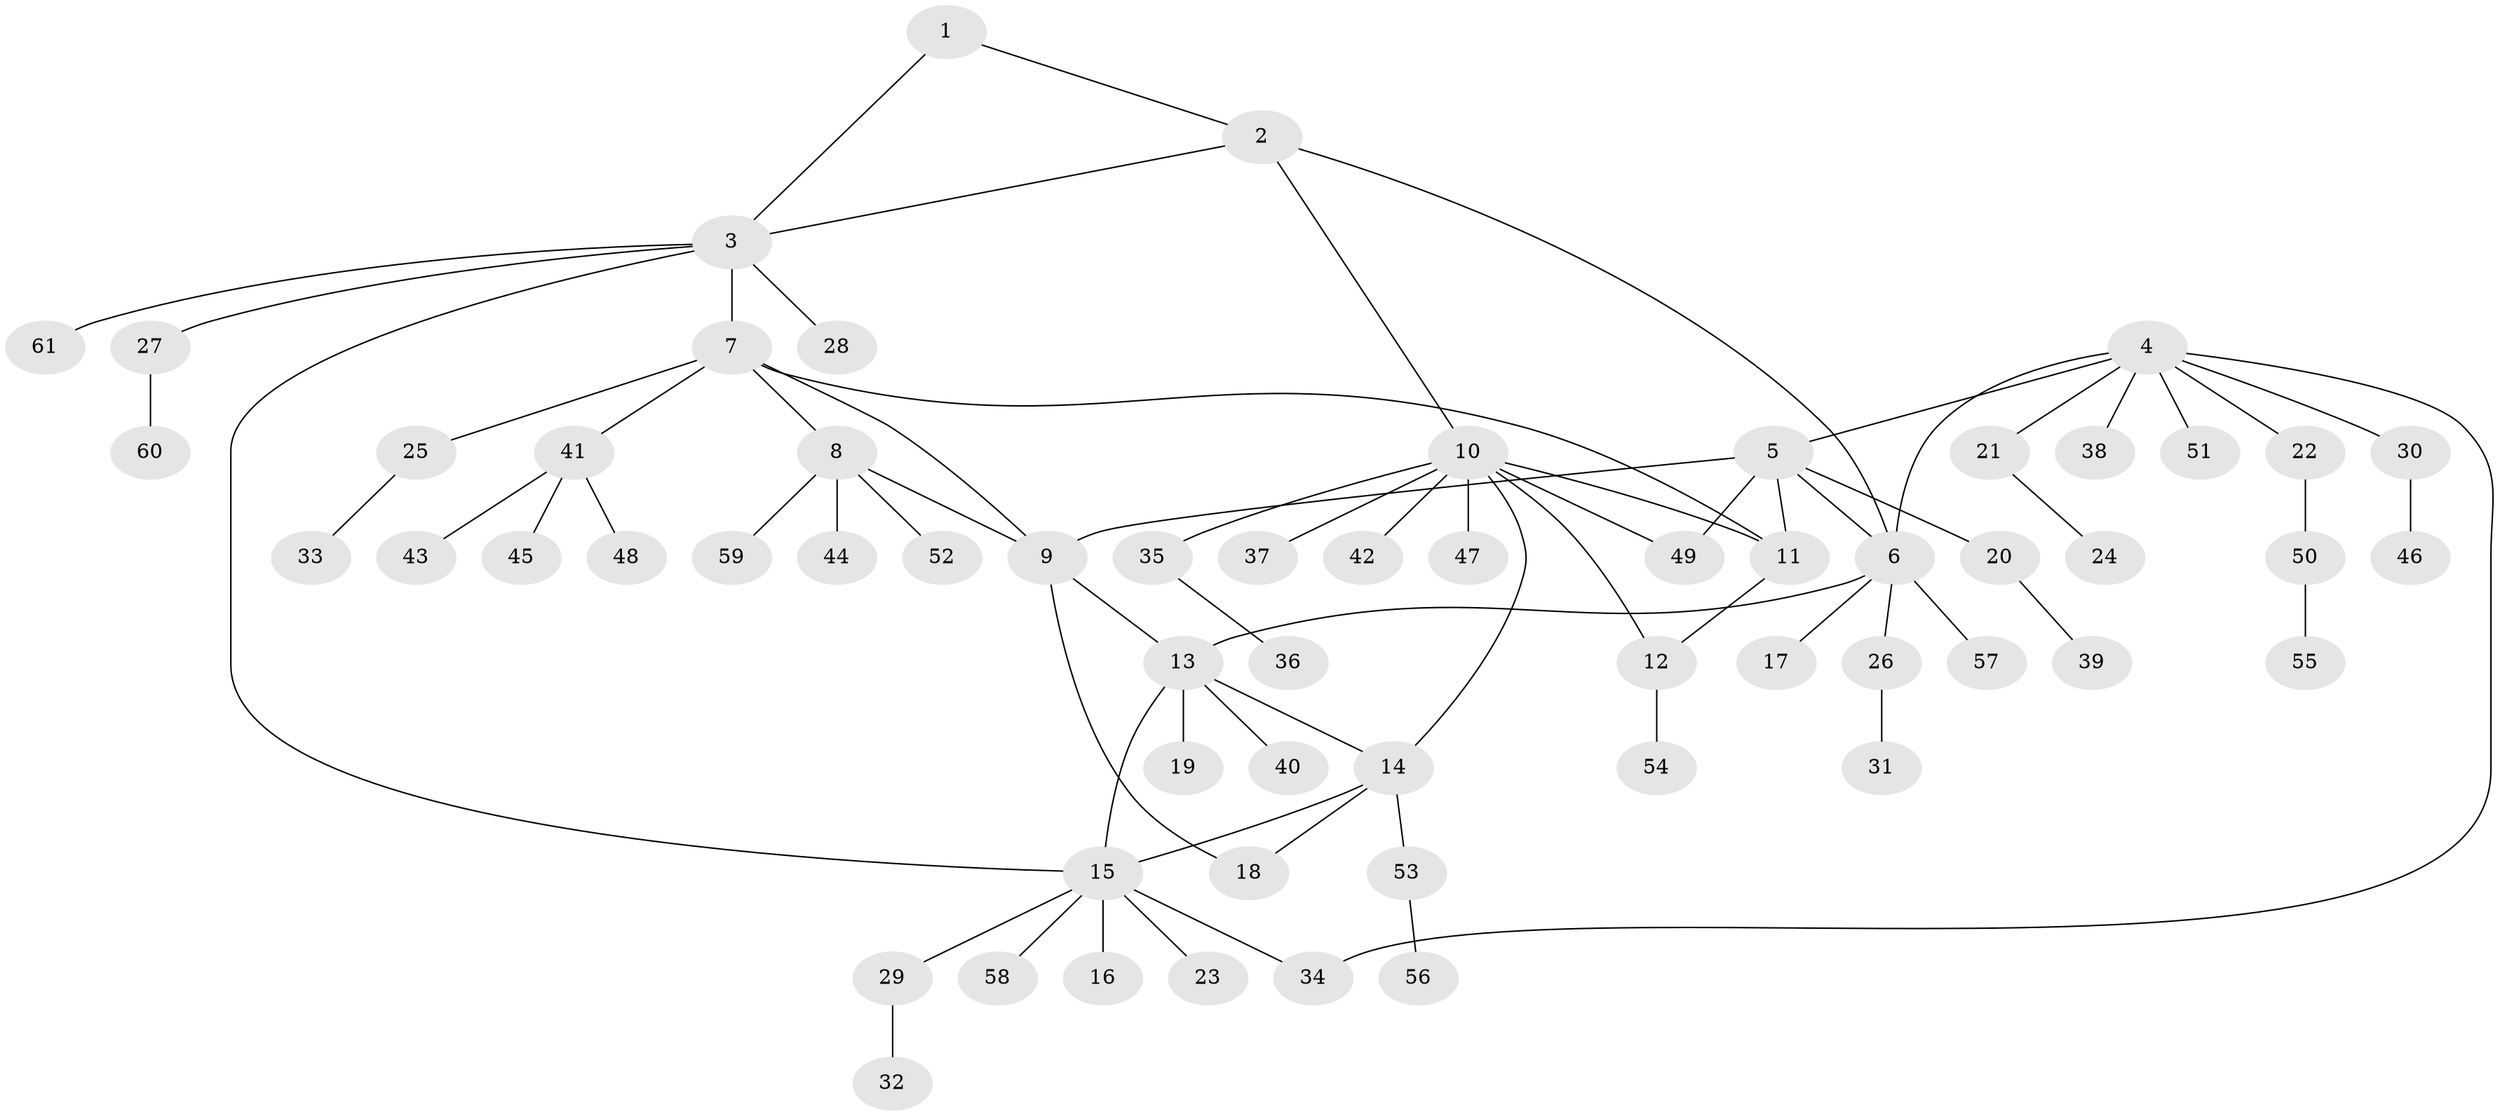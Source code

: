 // Generated by graph-tools (version 1.1) at 2025/11/02/27/25 16:11:33]
// undirected, 61 vertices, 74 edges
graph export_dot {
graph [start="1"]
  node [color=gray90,style=filled];
  1;
  2;
  3;
  4;
  5;
  6;
  7;
  8;
  9;
  10;
  11;
  12;
  13;
  14;
  15;
  16;
  17;
  18;
  19;
  20;
  21;
  22;
  23;
  24;
  25;
  26;
  27;
  28;
  29;
  30;
  31;
  32;
  33;
  34;
  35;
  36;
  37;
  38;
  39;
  40;
  41;
  42;
  43;
  44;
  45;
  46;
  47;
  48;
  49;
  50;
  51;
  52;
  53;
  54;
  55;
  56;
  57;
  58;
  59;
  60;
  61;
  1 -- 2;
  1 -- 3;
  2 -- 3;
  2 -- 6;
  2 -- 10;
  3 -- 7;
  3 -- 15;
  3 -- 27;
  3 -- 28;
  3 -- 61;
  4 -- 5;
  4 -- 6;
  4 -- 21;
  4 -- 22;
  4 -- 30;
  4 -- 34;
  4 -- 38;
  4 -- 51;
  5 -- 6;
  5 -- 9;
  5 -- 11;
  5 -- 20;
  5 -- 49;
  6 -- 13;
  6 -- 17;
  6 -- 26;
  6 -- 57;
  7 -- 8;
  7 -- 9;
  7 -- 11;
  7 -- 25;
  7 -- 41;
  8 -- 9;
  8 -- 44;
  8 -- 52;
  8 -- 59;
  9 -- 13;
  9 -- 18;
  10 -- 11;
  10 -- 12;
  10 -- 14;
  10 -- 35;
  10 -- 37;
  10 -- 42;
  10 -- 47;
  10 -- 49;
  11 -- 12;
  12 -- 54;
  13 -- 14;
  13 -- 15;
  13 -- 19;
  13 -- 40;
  14 -- 15;
  14 -- 18;
  14 -- 53;
  15 -- 16;
  15 -- 23;
  15 -- 29;
  15 -- 34;
  15 -- 58;
  20 -- 39;
  21 -- 24;
  22 -- 50;
  25 -- 33;
  26 -- 31;
  27 -- 60;
  29 -- 32;
  30 -- 46;
  35 -- 36;
  41 -- 43;
  41 -- 45;
  41 -- 48;
  50 -- 55;
  53 -- 56;
}
